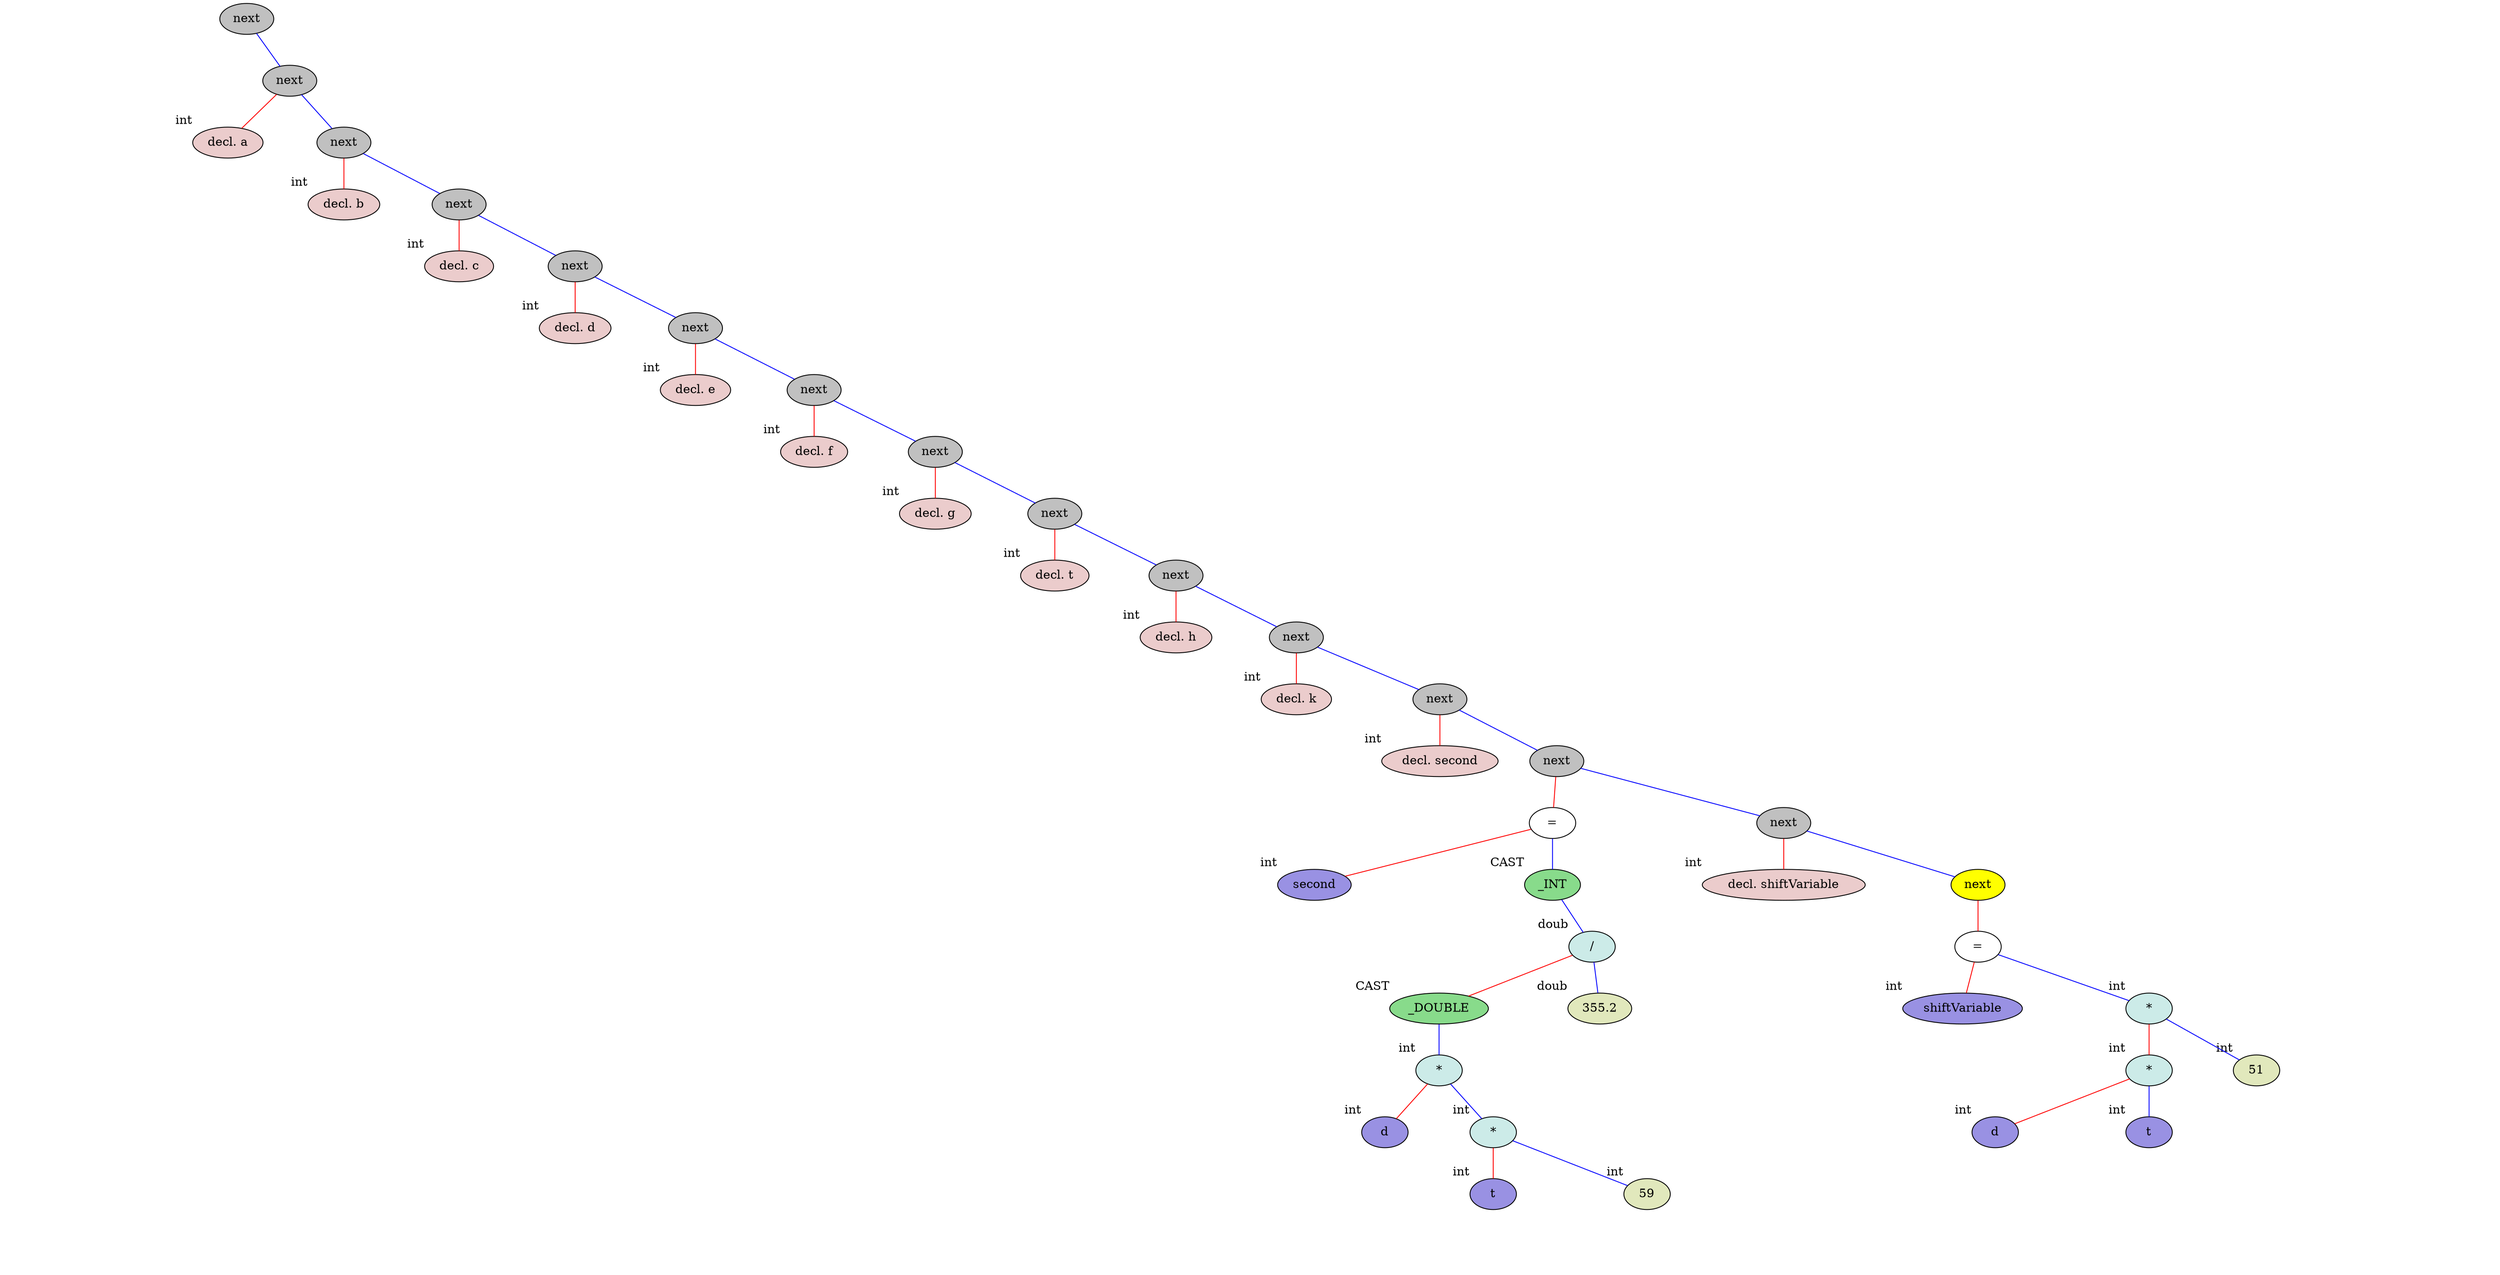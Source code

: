 graph binary {
	dpi="75";
 splines="line"  
v0[style=filled, fillcolor=grey]
v0[label="next"]
v0center[style=invis, width=0, label=""];
v0 -- v0center[style=invis]
v0notVisibleL[style=invis]
v0 -- v0notVisibleL[style=invis]
v0 -- v2[color="blue"]
{
	rank=same v0notVisibleL -- v0center -- v2  [style=invis]
} 
v2[style=filled, fillcolor=grey]
v2[label="next"]
v2center[style=invis, width=0, label=""];
v2 -- v2center[style=invis]
v2 -- v1[color="red"]
v2 -- v5[color="blue"]
{
	rank=same v1 -- v2center -- v5  [style=invis]
} 
v1[style=filled, fillcolor="#ebcccc"]
v1[label="decl. a"]
v1[xlabel="int"]
v1center[style=invis, width=0, label=""];
v1 -- v1center[style=invis]
v1notVisibleL[style=invis]
v1 -- v1notVisibleL[style=invis][style=invis]
v1notVisibleR[style=invis]
v1 -- v1notVisibleR[style=invis][style=invis]
{
	rank=same v1notVisibleL -- v1center -- v1notVisibleR  [style=invis]
} 
v5[style=filled, fillcolor=grey]
v5[label="next"]
v5center[style=invis, width=0, label=""];
v5 -- v5center[style=invis]
v5 -- v4[color="red"]
v5 -- v8[color="blue"]
{
	rank=same v4 -- v5center -- v8  [style=invis]
} 
v4[style=filled, fillcolor="#ebcccc"]
v4[label="decl. b"]
v4[xlabel="int"]
v4center[style=invis, width=0, label=""];
v4 -- v4center[style=invis]
v4notVisibleL[style=invis]
v4 -- v4notVisibleL[style=invis][style=invis]
v4notVisibleR[style=invis]
v4 -- v4notVisibleR[style=invis][style=invis]
{
	rank=same v4notVisibleL -- v4center -- v4notVisibleR  [style=invis]
} 
v8[style=filled, fillcolor=grey]
v8[label="next"]
v8center[style=invis, width=0, label=""];
v8 -- v8center[style=invis]
v8 -- v7[color="red"]
v8 -- v11[color="blue"]
{
	rank=same v7 -- v8center -- v11  [style=invis]
} 
v7[style=filled, fillcolor="#ebcccc"]
v7[label="decl. c"]
v7[xlabel="int"]
v7center[style=invis, width=0, label=""];
v7 -- v7center[style=invis]
v7notVisibleL[style=invis]
v7 -- v7notVisibleL[style=invis][style=invis]
v7notVisibleR[style=invis]
v7 -- v7notVisibleR[style=invis][style=invis]
{
	rank=same v7notVisibleL -- v7center -- v7notVisibleR  [style=invis]
} 
v11[style=filled, fillcolor=grey]
v11[label="next"]
v11center[style=invis, width=0, label=""];
v11 -- v11center[style=invis]
v11 -- v10[color="red"]
v11 -- v14[color="blue"]
{
	rank=same v10 -- v11center -- v14  [style=invis]
} 
v10[style=filled, fillcolor="#ebcccc"]
v10[label="decl. d"]
v10[xlabel="int"]
v10center[style=invis, width=0, label=""];
v10 -- v10center[style=invis]
v10notVisibleL[style=invis]
v10 -- v10notVisibleL[style=invis][style=invis]
v10notVisibleR[style=invis]
v10 -- v10notVisibleR[style=invis][style=invis]
{
	rank=same v10notVisibleL -- v10center -- v10notVisibleR  [style=invis]
} 
v14[style=filled, fillcolor=grey]
v14[label="next"]
v14center[style=invis, width=0, label=""];
v14 -- v14center[style=invis]
v14 -- v13[color="red"]
v14 -- v17[color="blue"]
{
	rank=same v13 -- v14center -- v17  [style=invis]
} 
v13[style=filled, fillcolor="#ebcccc"]
v13[label="decl. e"]
v13[xlabel="int"]
v13center[style=invis, width=0, label=""];
v13 -- v13center[style=invis]
v13notVisibleL[style=invis]
v13 -- v13notVisibleL[style=invis][style=invis]
v13notVisibleR[style=invis]
v13 -- v13notVisibleR[style=invis][style=invis]
{
	rank=same v13notVisibleL -- v13center -- v13notVisibleR  [style=invis]
} 
v17[style=filled, fillcolor=grey]
v17[label="next"]
v17center[style=invis, width=0, label=""];
v17 -- v17center[style=invis]
v17 -- v16[color="red"]
v17 -- v20[color="blue"]
{
	rank=same v16 -- v17center -- v20  [style=invis]
} 
v16[style=filled, fillcolor="#ebcccc"]
v16[label="decl. f"]
v16[xlabel="int"]
v16center[style=invis, width=0, label=""];
v16 -- v16center[style=invis]
v16notVisibleL[style=invis]
v16 -- v16notVisibleL[style=invis][style=invis]
v16notVisibleR[style=invis]
v16 -- v16notVisibleR[style=invis][style=invis]
{
	rank=same v16notVisibleL -- v16center -- v16notVisibleR  [style=invis]
} 
v20[style=filled, fillcolor=grey]
v20[label="next"]
v20center[style=invis, width=0, label=""];
v20 -- v20center[style=invis]
v20 -- v19[color="red"]
v20 -- v23[color="blue"]
{
	rank=same v19 -- v20center -- v23  [style=invis]
} 
v19[style=filled, fillcolor="#ebcccc"]
v19[label="decl. g"]
v19[xlabel="int"]
v19center[style=invis, width=0, label=""];
v19 -- v19center[style=invis]
v19notVisibleL[style=invis]
v19 -- v19notVisibleL[style=invis][style=invis]
v19notVisibleR[style=invis]
v19 -- v19notVisibleR[style=invis][style=invis]
{
	rank=same v19notVisibleL -- v19center -- v19notVisibleR  [style=invis]
} 
v23[style=filled, fillcolor=grey]
v23[label="next"]
v23center[style=invis, width=0, label=""];
v23 -- v23center[style=invis]
v23 -- v22[color="red"]
v23 -- v26[color="blue"]
{
	rank=same v22 -- v23center -- v26  [style=invis]
} 
v22[style=filled, fillcolor="#ebcccc"]
v22[label="decl. t"]
v22[xlabel="int"]
v22center[style=invis, width=0, label=""];
v22 -- v22center[style=invis]
v22notVisibleL[style=invis]
v22 -- v22notVisibleL[style=invis][style=invis]
v22notVisibleR[style=invis]
v22 -- v22notVisibleR[style=invis][style=invis]
{
	rank=same v22notVisibleL -- v22center -- v22notVisibleR  [style=invis]
} 
v26[style=filled, fillcolor=grey]
v26[label="next"]
v26center[style=invis, width=0, label=""];
v26 -- v26center[style=invis]
v26 -- v25[color="red"]
v26 -- v29[color="blue"]
{
	rank=same v25 -- v26center -- v29  [style=invis]
} 
v25[style=filled, fillcolor="#ebcccc"]
v25[label="decl. h"]
v25[xlabel="int"]
v25center[style=invis, width=0, label=""];
v25 -- v25center[style=invis]
v25notVisibleL[style=invis]
v25 -- v25notVisibleL[style=invis][style=invis]
v25notVisibleR[style=invis]
v25 -- v25notVisibleR[style=invis][style=invis]
{
	rank=same v25notVisibleL -- v25center -- v25notVisibleR  [style=invis]
} 
v29[style=filled, fillcolor=grey]
v29[label="next"]
v29center[style=invis, width=0, label=""];
v29 -- v29center[style=invis]
v29 -- v28[color="red"]
v29 -- v32[color="blue"]
{
	rank=same v28 -- v29center -- v32  [style=invis]
} 
v28[style=filled, fillcolor="#ebcccc"]
v28[label="decl. k"]
v28[xlabel="int"]
v28center[style=invis, width=0, label=""];
v28 -- v28center[style=invis]
v28notVisibleL[style=invis]
v28 -- v28notVisibleL[style=invis][style=invis]
v28notVisibleR[style=invis]
v28 -- v28notVisibleR[style=invis][style=invis]
{
	rank=same v28notVisibleL -- v28center -- v28notVisibleR  [style=invis]
} 
v32[style=filled, fillcolor=grey]
v32[label="next"]
v32center[style=invis, width=0, label=""];
v32 -- v32center[style=invis]
v32 -- v31[color="red"]
v32 -- v51[color="blue"]
{
	rank=same v31 -- v32center -- v51  [style=invis]
} 
v31[style=filled, fillcolor="#ebcccc"]
v31[label="decl. second"]
v31[xlabel="int"]
v31center[style=invis, width=0, label=""];
v31 -- v31center[style=invis]
v31notVisibleL[style=invis]
v31 -- v31notVisibleL[style=invis][style=invis]
v31notVisibleR[style=invis]
v31 -- v31notVisibleR[style=invis][style=invis]
{
	rank=same v31notVisibleL -- v31center -- v31notVisibleR  [style=invis]
} 
v51[style=filled, fillcolor=grey]
v51[label="next"]
v51center[style=invis, width=0, label=""];
v51 -- v51center[style=invis]
v51 -- v52[color="red"]
v51 -- v55[color="blue"]
{
	rank=same v52 -- v51center -- v55  [style=invis]
} 
v52[style=filled, fillcolor=white]
v52[label="="]
v52center[style=invis, width=0, label=""];
v52 -- v52center[style=invis]
v52 -- v33[color="red"]
v52 -- v53[color="blue"]
{
	rank=same v33 -- v52center -- v53  [style=invis]
} 
v33[style=filled, fillcolor="#9991e3"]
v33[label="second"]
v33[xlabel="int"]
v33center[style=invis, width=0, label=""];
v33 -- v33center[style=invis]
v33notVisibleL[style=invis]
v33 -- v33notVisibleL[style=invis][style=invis]
v33notVisibleR[style=invis]
v33 -- v33notVisibleR[style=invis][style=invis]
{
	rank=same v33notVisibleL -- v33center -- v33notVisibleR  [style=invis]
} 
v53[style=filled, fillcolor="#88db8b"]
v53[label="_INT"]
v53[xlabel="CAST"]
v53center[style=invis, width=0, label=""];
v53 -- v53center[style=invis]
v53notVisibleL[style=invis]
v53 -- v53notVisibleL[style=invis]
v53 -- v77[color="blue"]
{
	rank=same v53notVisibleL -- v53center -- v77  [style=invis]
} 
v77[style=filled, fillcolor="#ccebe8"]
v77[label="/"]
v77[xlabel="doub"]
v77center[style=invis, width=0, label=""];
v77 -- v77center[style=invis]
v77 -- v78[color="red"]
v77 -- v66[color="blue"]
{
	rank=same v78 -- v77center -- v66  [style=invis]
} 
v78[style=filled, fillcolor="#88db8b"]
v78[label="_DOUBLE"]
v78[xlabel="CAST"]
v78center[style=invis, width=0, label=""];
v78 -- v78center[style=invis]
v78notVisibleL[style=invis]
v78 -- v78notVisibleL[style=invis]
v78 -- v67[color="blue"]
{
	rank=same v78notVisibleL -- v78center -- v67  [style=invis]
} 
v67[style=filled, fillcolor="#ccebe8"]
v67[label="*"]
v67[xlabel="int"]
v67center[style=invis, width=0, label=""];
v67 -- v67center[style=invis]
v67 -- v34[color="red"]
v67 -- v68[color="blue"]
{
	rank=same v34 -- v67center -- v68  [style=invis]
} 
v34[style=filled, fillcolor="#9991e3"]
v34[label="d"]
v34[xlabel="int"]
v34center[style=invis, width=0, label=""];
v34 -- v34center[style=invis]
v34notVisibleL[style=invis]
v34 -- v34notVisibleL[style=invis][style=invis]
v34notVisibleR[style=invis]
v34 -- v34notVisibleR[style=invis][style=invis]
{
	rank=same v34notVisibleL -- v34center -- v34notVisibleR  [style=invis]
} 
v68[style=filled, fillcolor="#ccebe8"]
v68[label="*"]
v68[xlabel="int"]
v68center[style=invis, width=0, label=""];
v68 -- v68center[style=invis]
v68 -- v43[color="red"]
v68 -- v46[color="blue"]
{
	rank=same v43 -- v68center -- v46  [style=invis]
} 
v43[style=filled, fillcolor="#9991e3"]
v43[label="t"]
v43[xlabel="int"]
v43center[style=invis, width=0, label=""];
v43 -- v43center[style=invis]
v43notVisibleL[style=invis]
v43 -- v43notVisibleL[style=invis][style=invis]
v43notVisibleR[style=invis]
v43 -- v43notVisibleR[style=invis][style=invis]
{
	rank=same v43notVisibleL -- v43center -- v43notVisibleR  [style=invis]
} 
v46[style=filled, fillcolor="#e1e8bc"]
v46[label="59"]
v46[xlabel="int"]
v46center[style=invis, width=0, label=""];
v46 -- v46center[style=invis]
v46notVisibleL[style=invis]
v46 -- v46notVisibleL[style=invis][style=invis]
v46notVisibleR[style=invis]
v46 -- v46notVisibleR[style=invis][style=invis]
{
	rank=same v46notVisibleL -- v46center -- v46notVisibleR  [style=invis]
} 
v66[style=filled, fillcolor="#e1e8bc"]
v66[label="355.2"]
v66[xlabel="doub"]
v66center[style=invis, width=0, label=""];
v66 -- v66center[style=invis]
v66notVisibleL[style=invis]
v66 -- v66notVisibleL[style=invis][style=invis]
v66notVisibleR[style=invis]
v66 -- v66notVisibleR[style=invis][style=invis]
{
	rank=same v66notVisibleL -- v66center -- v66notVisibleR  [style=invis]
} 
v55[style=filled, fillcolor=grey]
v55[label="next"]
v55center[style=invis, width=0, label=""];
v55 -- v55center[style=invis]
v55 -- v54[color="red"]
v55 -- v62[color="blue"]
{
	rank=same v54 -- v55center -- v62  [style=invis]
} 
v54[style=filled, fillcolor="#ebcccc"]
v54[label="decl. shiftVariable"]
v54[xlabel="int"]
v54center[style=invis, width=0, label=""];
v54 -- v54center[style=invis]
v54notVisibleL[style=invis]
v54 -- v54notVisibleL[style=invis][style=invis]
v54notVisibleR[style=invis]
v54 -- v54notVisibleR[style=invis][style=invis]
{
	rank=same v54notVisibleL -- v54center -- v54notVisibleR  [style=invis]
} 
v62[style=filled, fillcolor=yellow]
v62[label="next"]
v62center[style=invis, width=0, label=""];
v62 -- v62center[style=invis]
v62 -- v63[color="red"]
v62notVisibleR[style=invis]
v62 -- v62notVisibleR[style=invis]
{
	rank=same v63 -- v62center -- v62notVisibleR  [style=invis]
} 
v63[style=filled, fillcolor=white]
v63[label="="]
v63center[style=invis, width=0, label=""];
v63 -- v63center[style=invis]
v63 -- v56[color="red"]
v63 -- v61[color="blue"]
{
	rank=same v56 -- v63center -- v61  [style=invis]
} 
v56[style=filled, fillcolor="#9991e3"]
v56[label="shiftVariable"]
v56[xlabel="int"]
v56center[style=invis, width=0, label=""];
v56 -- v56center[style=invis]
v56notVisibleL[style=invis]
v56 -- v56notVisibleL[style=invis][style=invis]
v56notVisibleR[style=invis]
v56 -- v56notVisibleR[style=invis][style=invis]
{
	rank=same v56notVisibleL -- v56center -- v56notVisibleR  [style=invis]
} 
v61[style=filled, fillcolor="#ccebe8"]
v61[label="*"]
v61[xlabel="int"]
v61center[style=invis, width=0, label=""];
v61 -- v61center[style=invis]
v61 -- v59[color="red"]
v61 -- v60[color="blue"]
{
	rank=same v59 -- v61center -- v60  [style=invis]
} 
v59[style=filled, fillcolor="#ccebe8"]
v59[label="*"]
v59[xlabel="int"]
v59center[style=invis, width=0, label=""];
v59 -- v59center[style=invis]
v59 -- v57[color="red"]
v59 -- v58[color="blue"]
{
	rank=same v57 -- v59center -- v58  [style=invis]
} 
v57[style=filled, fillcolor="#9991e3"]
v57[label="d"]
v57[xlabel="int"]
v57center[style=invis, width=0, label=""];
v57 -- v57center[style=invis]
v57notVisibleL[style=invis]
v57 -- v57notVisibleL[style=invis][style=invis]
v57notVisibleR[style=invis]
v57 -- v57notVisibleR[style=invis][style=invis]
{
	rank=same v57notVisibleL -- v57center -- v57notVisibleR  [style=invis]
} 
v58[style=filled, fillcolor="#9991e3"]
v58[label="t"]
v58[xlabel="int"]
v58center[style=invis, width=0, label=""];
v58 -- v58center[style=invis]
v58notVisibleL[style=invis]
v58 -- v58notVisibleL[style=invis][style=invis]
v58notVisibleR[style=invis]
v58 -- v58notVisibleR[style=invis][style=invis]
{
	rank=same v58notVisibleL -- v58center -- v58notVisibleR  [style=invis]
} 
v60[style=filled, fillcolor="#e1e8bc"]
v60[label="51"]
v60[xlabel="int"]
v60center[style=invis, width=0, label=""];
v60 -- v60center[style=invis]
v60notVisibleL[style=invis]
v60 -- v60notVisibleL[style=invis][style=invis]
v60notVisibleR[style=invis]
v60 -- v60notVisibleR[style=invis][style=invis]
{
	rank=same v60notVisibleL -- v60center -- v60notVisibleR  [style=invis]
} 

}
